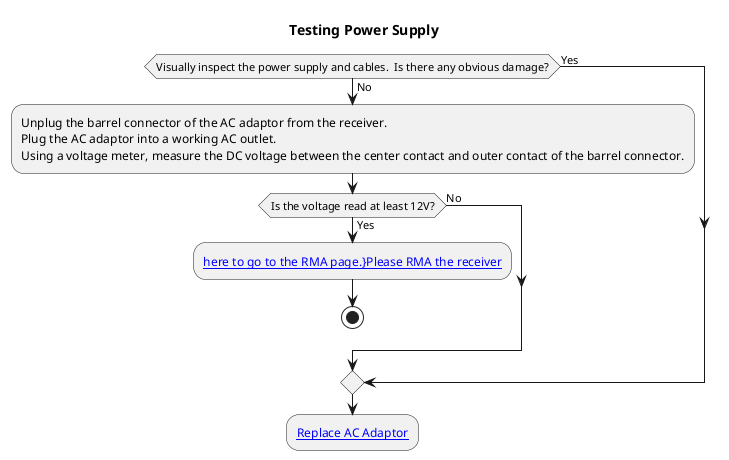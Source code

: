 @startuml
title Testing Power Supply
if (Visually inspect the power supply and cables.  Is there any obvious damage?) then (Yes)
else (No)
    :Unplug the barrel connector of the AC adaptor from the receiver.\nPlug the AC adaptor into a working AC outlet.\nUsing a voltage meter, measure the DC voltage between the center contact and outer contact of the barrel connector.;
    if (Is the voltage read at least 12V?) then (Yes)
        :[[http://rfhero.com/request-rma.php{Click here to go to the RMA page.}Please RMA the receiver]];
        stop
    else (No)
    endif
endif
:[[https://www.rfhero.net/accessories Replace AC Adaptor]];
@enduml
add inspect of cable
